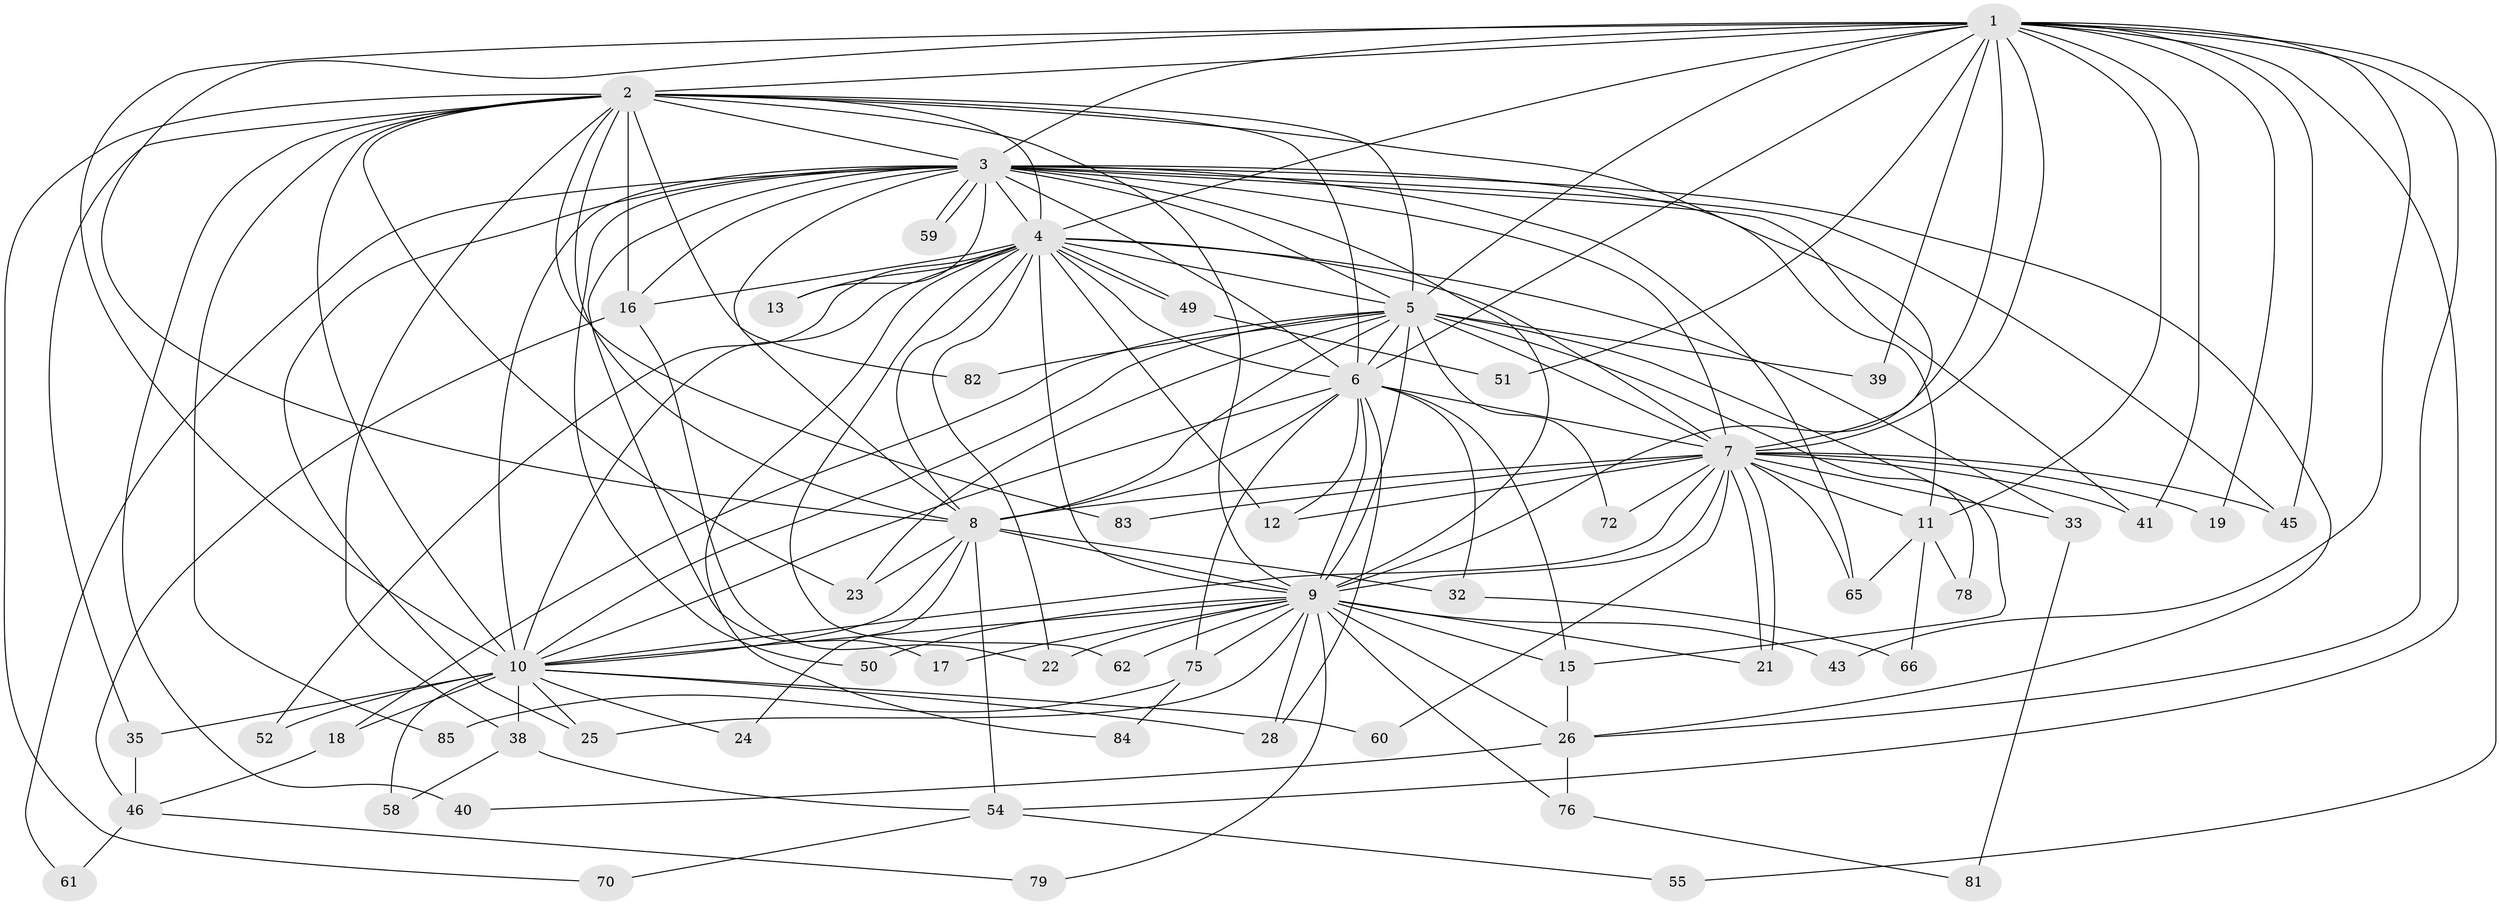 // original degree distribution, {17: 0.023529411764705882, 21: 0.03529411764705882, 25: 0.011764705882352941, 15: 0.011764705882352941, 14: 0.011764705882352941, 23: 0.011764705882352941, 19: 0.011764705882352941, 6: 0.023529411764705882, 3: 0.24705882352941178, 2: 0.5294117647058824, 4: 0.03529411764705882, 5: 0.047058823529411764}
// Generated by graph-tools (version 1.1) at 2025/41/03/06/25 10:41:44]
// undirected, 59 vertices, 159 edges
graph export_dot {
graph [start="1"]
  node [color=gray90,style=filled];
  1 [super="+27"];
  2 [super="+42"];
  3 [super="+31"];
  4 [super="+57"];
  5 [super="+30"];
  6 [super="+34"];
  7 [super="+67"];
  8 [super="+29"];
  9 [super="+68"];
  10 [super="+20"];
  11 [super="+80"];
  12 [super="+14"];
  13;
  15 [super="+44"];
  16 [super="+71"];
  17;
  18;
  19;
  21 [super="+77"];
  22 [super="+63"];
  23;
  24;
  25 [super="+37"];
  26 [super="+69"];
  28 [super="+36"];
  32;
  33 [super="+47"];
  35;
  38;
  39;
  40 [super="+53"];
  41 [super="+48"];
  43;
  45 [super="+74"];
  46 [super="+56"];
  49;
  50;
  51;
  52;
  54 [super="+64"];
  55;
  58;
  59;
  60;
  61;
  62;
  65 [super="+73"];
  66;
  70;
  72;
  75;
  76;
  78;
  79;
  81;
  82;
  83;
  84;
  85;
  1 -- 2 [weight=2];
  1 -- 3;
  1 -- 4;
  1 -- 5;
  1 -- 6;
  1 -- 7;
  1 -- 8;
  1 -- 9;
  1 -- 10;
  1 -- 11;
  1 -- 19;
  1 -- 26;
  1 -- 39;
  1 -- 41;
  1 -- 43;
  1 -- 51;
  1 -- 54;
  1 -- 55;
  1 -- 45;
  2 -- 3;
  2 -- 4;
  2 -- 5;
  2 -- 6;
  2 -- 7;
  2 -- 8;
  2 -- 9 [weight=2];
  2 -- 10;
  2 -- 16;
  2 -- 23;
  2 -- 35;
  2 -- 38;
  2 -- 40 [weight=2];
  2 -- 70;
  2 -- 82;
  2 -- 83;
  2 -- 85;
  3 -- 4 [weight=2];
  3 -- 5;
  3 -- 6;
  3 -- 7;
  3 -- 8;
  3 -- 9;
  3 -- 10 [weight=3];
  3 -- 13;
  3 -- 17;
  3 -- 26;
  3 -- 45;
  3 -- 50;
  3 -- 59;
  3 -- 59;
  3 -- 61;
  3 -- 65;
  3 -- 11;
  3 -- 41;
  3 -- 16;
  3 -- 25;
  4 -- 5;
  4 -- 6;
  4 -- 7;
  4 -- 8;
  4 -- 9;
  4 -- 10;
  4 -- 12;
  4 -- 13;
  4 -- 16;
  4 -- 22;
  4 -- 33 [weight=2];
  4 -- 49;
  4 -- 49;
  4 -- 52;
  4 -- 62;
  4 -- 84;
  5 -- 6;
  5 -- 7;
  5 -- 8;
  5 -- 9 [weight=2];
  5 -- 10;
  5 -- 15;
  5 -- 18;
  5 -- 23;
  5 -- 39;
  5 -- 72;
  5 -- 78;
  5 -- 82;
  6 -- 7 [weight=2];
  6 -- 8 [weight=2];
  6 -- 9;
  6 -- 10;
  6 -- 15;
  6 -- 32;
  6 -- 75;
  6 -- 28;
  6 -- 12;
  7 -- 8;
  7 -- 9;
  7 -- 10;
  7 -- 11;
  7 -- 12;
  7 -- 19;
  7 -- 21;
  7 -- 21;
  7 -- 33;
  7 -- 41;
  7 -- 45;
  7 -- 60;
  7 -- 65;
  7 -- 72;
  7 -- 83;
  8 -- 9;
  8 -- 10;
  8 -- 24;
  8 -- 32;
  8 -- 54;
  8 -- 23;
  9 -- 10;
  9 -- 17;
  9 -- 22;
  9 -- 25;
  9 -- 28;
  9 -- 43;
  9 -- 50;
  9 -- 62;
  9 -- 76;
  9 -- 79;
  9 -- 26;
  9 -- 75;
  9 -- 21;
  9 -- 15;
  10 -- 18;
  10 -- 24;
  10 -- 25;
  10 -- 28;
  10 -- 35;
  10 -- 38;
  10 -- 52;
  10 -- 58;
  10 -- 60;
  11 -- 66;
  11 -- 78;
  11 -- 65;
  15 -- 26;
  16 -- 46;
  16 -- 22;
  18 -- 46;
  26 -- 40;
  26 -- 76;
  32 -- 66;
  33 -- 81;
  35 -- 46;
  38 -- 58;
  38 -- 54;
  46 -- 61;
  46 -- 79;
  49 -- 51;
  54 -- 55;
  54 -- 70;
  75 -- 84;
  75 -- 85;
  76 -- 81;
}
